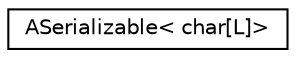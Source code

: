digraph "Graphical Class Hierarchy"
{
 // LATEX_PDF_SIZE
  edge [fontname="Helvetica",fontsize="10",labelfontname="Helvetica",labelfontsize="10"];
  node [fontname="Helvetica",fontsize="10",shape=record];
  rankdir="LR";
  Node0 [label="ASerializable\< char[L]\>",height=0.2,width=0.4,color="black", fillcolor="white", style="filled",URL="$structASerializable_3_01char_0fL_0e_4.html",tooltip=" "];
}
